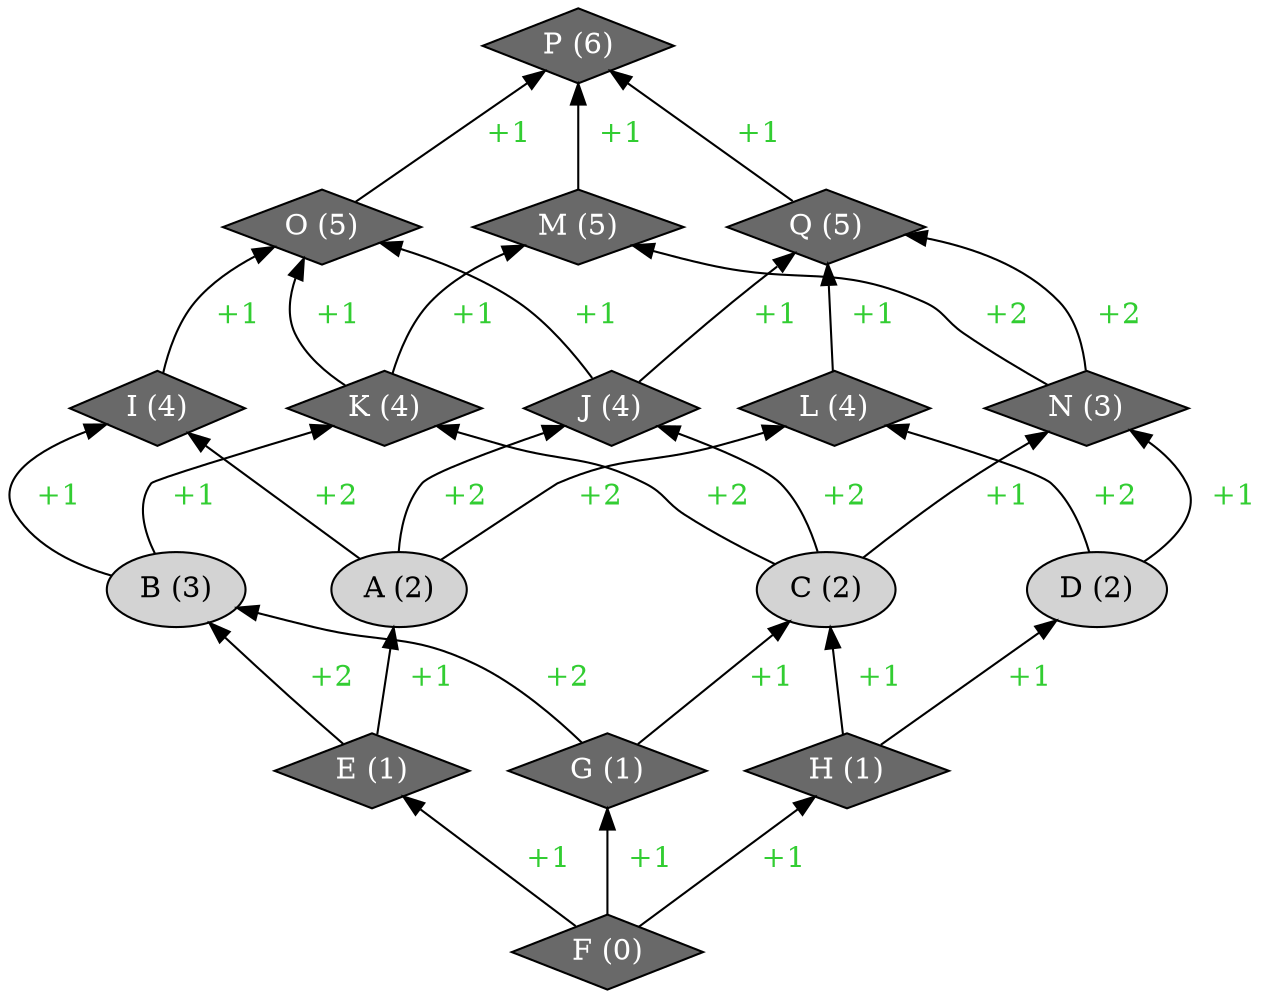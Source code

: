 digraph modelSetLattice{
rankdir="BT"
1 [label=<A (2)>, style="filled", fillcolor="lightgray"]
2 [label=<B (3)>, style="filled", fillcolor="lightgray"]
3 [label=<C (2)>, style="filled", fillcolor="lightgray"]
4 [label=<D (2)>, style="filled", fillcolor="lightgray"]
5 [label=<E (1)>, style="filled", shape="diamond", fillcolor="dimgray", fontcolor="white"]
6 [label=<F (0)>, style="filled", shape="diamond", fillcolor="dimgray", fontcolor="white"]
7 [label=<G (1)>, style="filled", shape="diamond", fillcolor="dimgray", fontcolor="white"]
8 [label=<H (1)>, style="filled", shape="diamond", fillcolor="dimgray", fontcolor="white"]
9 [label=<I (4)>, style="filled", shape="diamond", fillcolor="dimgray", fontcolor="white"]
10 [label=<J (4)>, style="filled", shape="diamond", fillcolor="dimgray", fontcolor="white"]
11 [label=<K (4)>, style="filled", shape="diamond", fillcolor="dimgray", fontcolor="white"]
12 [label=<L (4)>, style="filled", shape="diamond", fillcolor="dimgray", fontcolor="white"]
13 [label=<M (5)>, style="filled", shape="diamond", fillcolor="dimgray", fontcolor="white"]
14 [label=<N (3)>, style="filled", shape="diamond", fillcolor="dimgray", fontcolor="white"]
15 [label=<O (5)>, style="filled", shape="diamond", fillcolor="dimgray", fontcolor="white"]
16 [label=<P (6)>, style="filled", shape="diamond", fillcolor="dimgray", fontcolor="white"]
17 [label=<Q (5)>, style="filled", shape="diamond", fillcolor="dimgray", fontcolor="white"]
1 -> 9 [label=<  <font color="limegreen">+2</font>  >]
1 -> 10 [label=<  <font color="limegreen">+2</font>  >]
1 -> 12 [label=<  <font color="limegreen">+2</font>  >]
2 -> 9 [label=<  <font color="limegreen">+1</font>  >]
2 -> 11 [label=<  <font color="limegreen">+1</font>  >]
3 -> 10 [label=<  <font color="limegreen">+2</font>  >]
3 -> 11 [label=<  <font color="limegreen">+2</font>  >]
3 -> 14 [label=<  <font color="limegreen">+1</font>  >]
4 -> 12 [label=<  <font color="limegreen">+2</font>  >]
4 -> 14 [label=<  <font color="limegreen">+1</font>  >]
5 -> 1 [label=<  <font color="limegreen">+1</font>  >]
5 -> 2 [label=<  <font color="limegreen">+2</font>  >]
6 -> 5 [label=<  <font color="limegreen">+1</font>  >]
6 -> 7 [label=<  <font color="limegreen">+1</font>  >]
6 -> 8 [label=<  <font color="limegreen">+1</font>  >]
7 -> 2 [label=<  <font color="limegreen">+2</font>  >]
7 -> 3 [label=<  <font color="limegreen">+1</font>  >]
8 -> 3 [label=<  <font color="limegreen">+1</font>  >]
8 -> 4 [label=<  <font color="limegreen">+1</font>  >]
9 -> 15 [label=<  <font color="limegreen">+1</font>  >]
10 -> 15 [label=<  <font color="limegreen">+1</font>  >]
10 -> 17 [label=<  <font color="limegreen">+1</font>  >]
11 -> 13 [label=<  <font color="limegreen">+1</font>  >]
11 -> 15 [label=<  <font color="limegreen">+1</font>  >]
12 -> 17 [label=<  <font color="limegreen">+1</font>  >]
13 -> 16 [label=<  <font color="limegreen">+1</font>  >]
14 -> 13 [label=<  <font color="limegreen">+2</font>  >]
14 -> 17 [label=<  <font color="limegreen">+2</font>  >]
15 -> 16 [label=<  <font color="limegreen">+1</font>  >]
17 -> 16 [label=<  <font color="limegreen">+1</font>  >]
}
